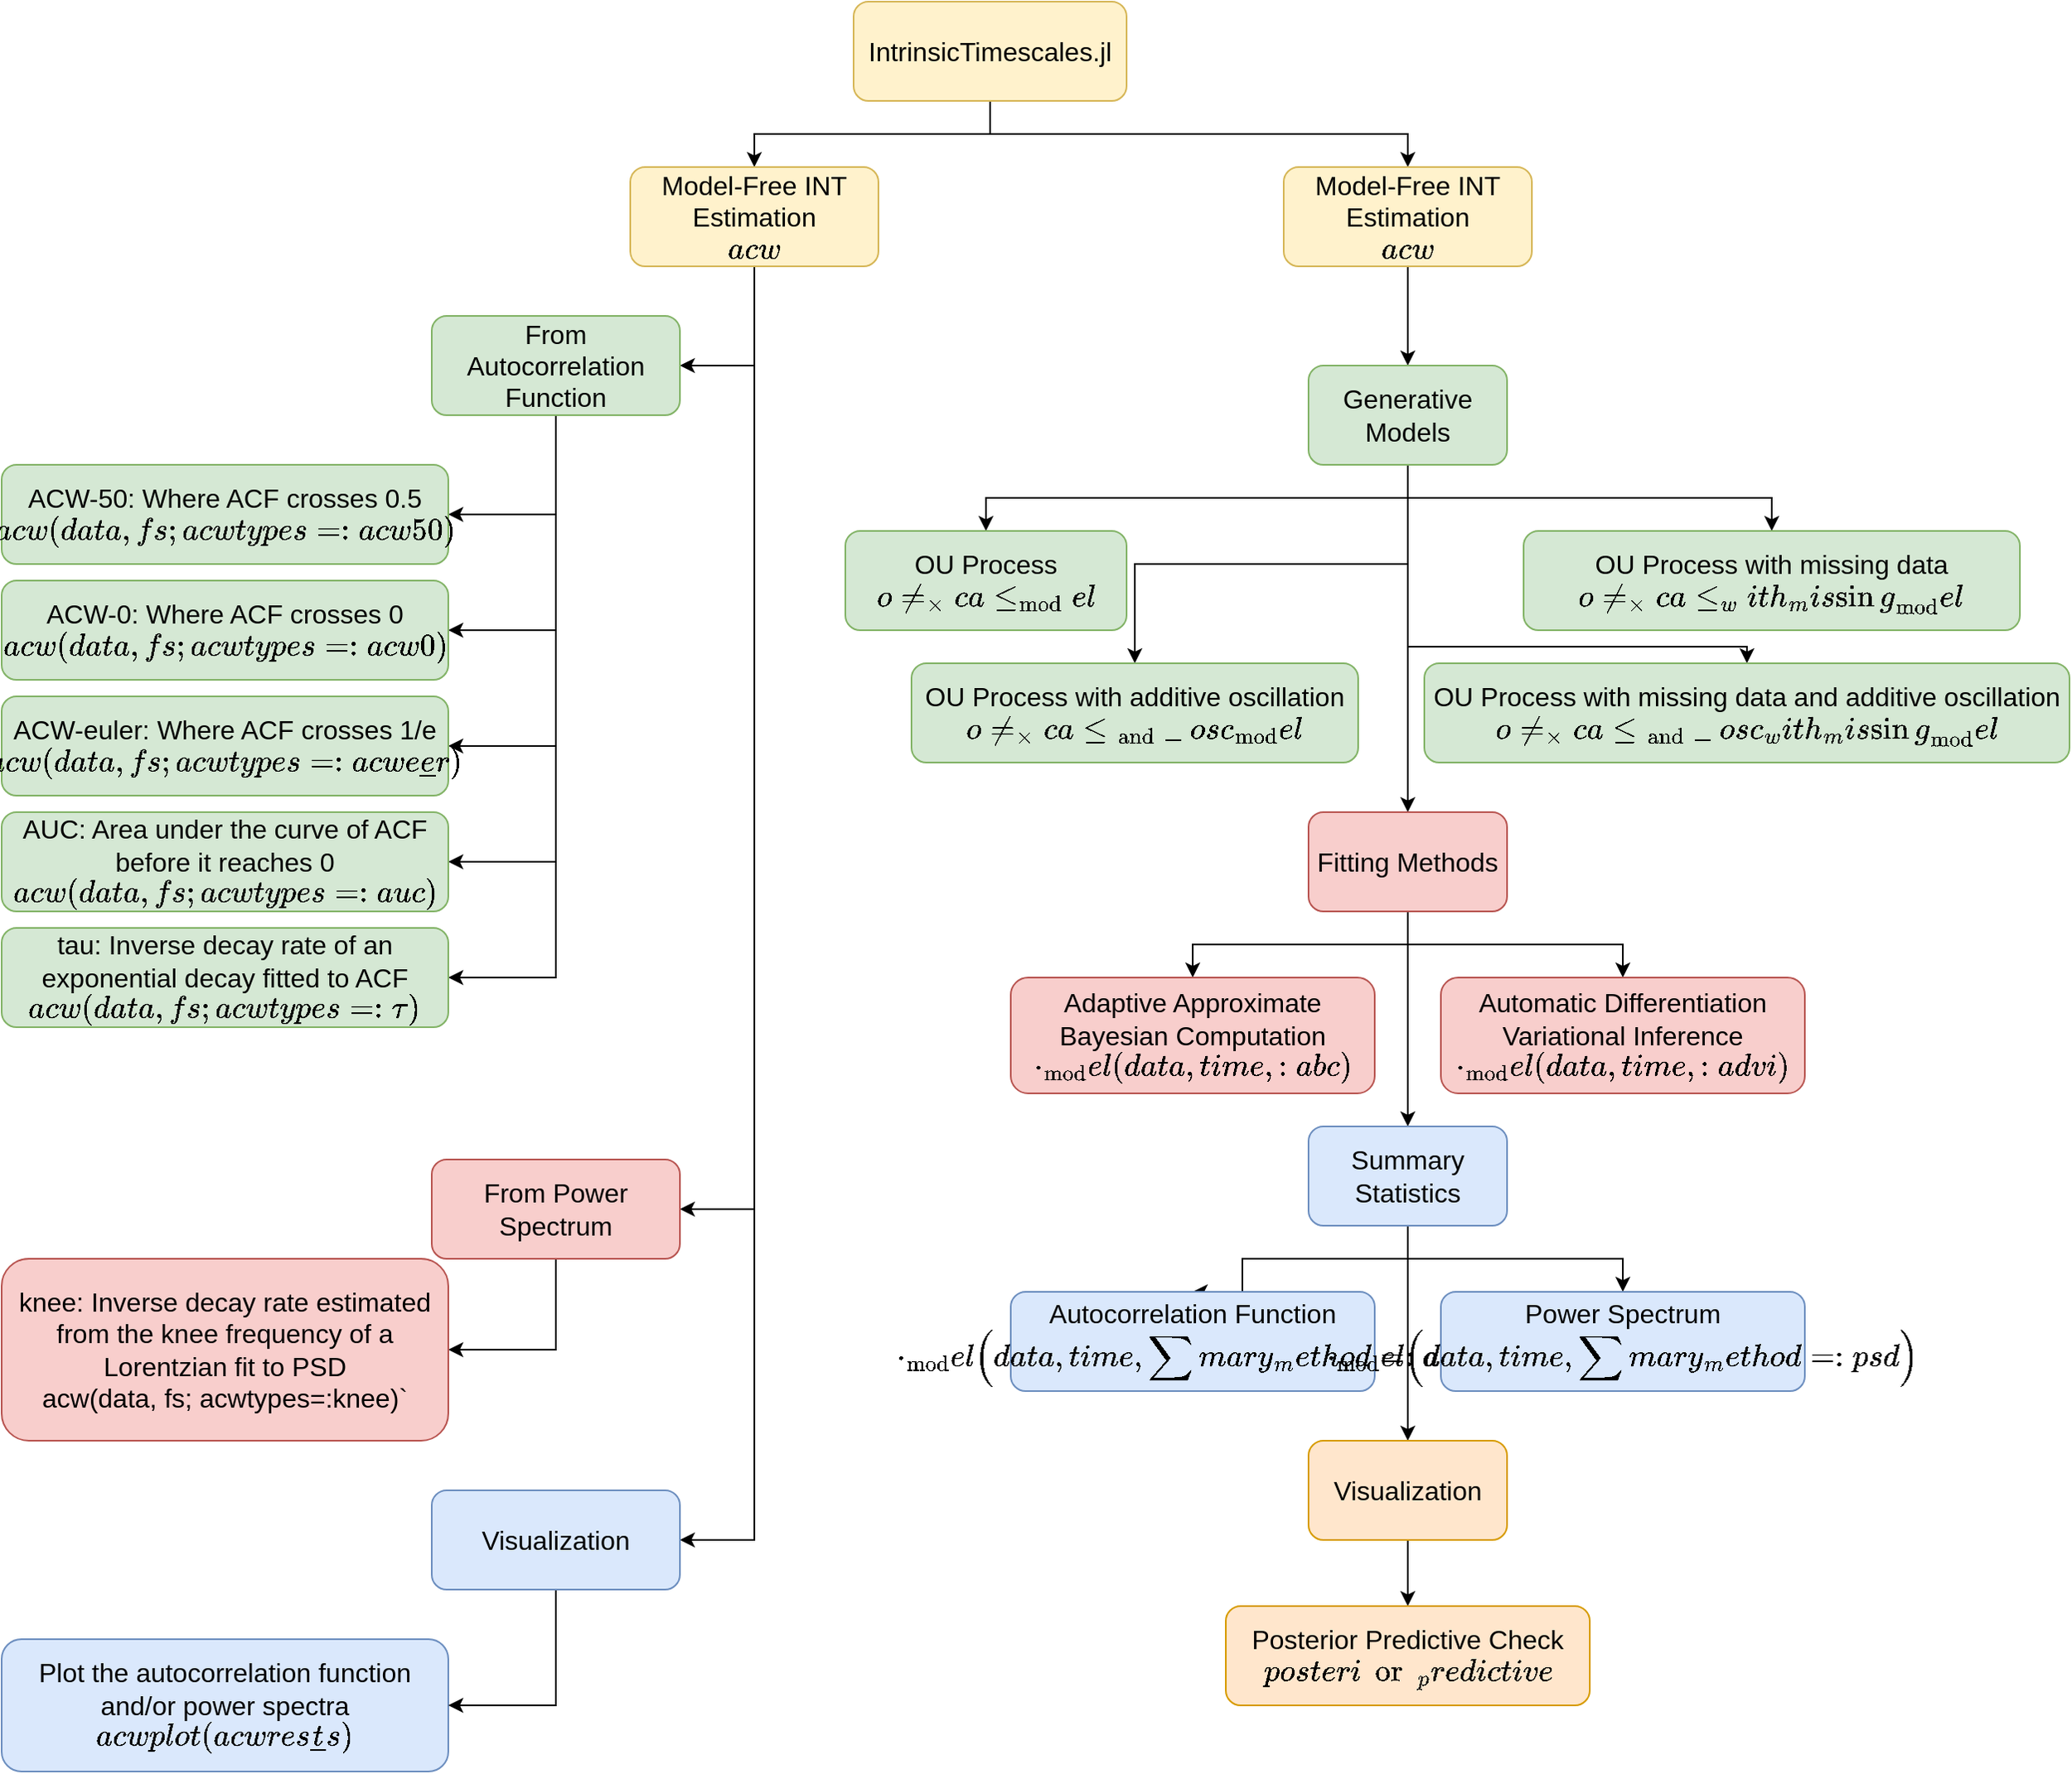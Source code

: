 <mxfile version="28.0.4">
  <diagram name="Page-1" id="7WM767m_bbh0yaHeV_5I">
    <mxGraphModel dx="4506" dy="1869" grid="1" gridSize="10" guides="1" tooltips="1" connect="1" arrows="1" fold="1" page="1" pageScale="1" pageWidth="850" pageHeight="1100" math="0" shadow="0">
      <root>
        <mxCell id="0" />
        <mxCell id="1" parent="0" />
        <mxCell id="1J8hHbY2x0F2kgIr5jKq-30" style="edgeStyle=orthogonalEdgeStyle;rounded=0;orthogonalLoop=1;jettySize=auto;html=1;exitX=0.5;exitY=1;exitDx=0;exitDy=0;fontSize=16;" edge="1" parent="1" source="1J8hHbY2x0F2kgIr5jKq-1" target="1J8hHbY2x0F2kgIr5jKq-2">
          <mxGeometry relative="1" as="geometry" />
        </mxCell>
        <mxCell id="1J8hHbY2x0F2kgIr5jKq-31" style="edgeStyle=orthogonalEdgeStyle;rounded=0;orthogonalLoop=1;jettySize=auto;html=1;exitX=0.5;exitY=1;exitDx=0;exitDy=0;entryX=0.5;entryY=0;entryDx=0;entryDy=0;fontSize=16;" edge="1" parent="1" source="1J8hHbY2x0F2kgIr5jKq-1" target="1J8hHbY2x0F2kgIr5jKq-4">
          <mxGeometry relative="1" as="geometry" />
        </mxCell>
        <mxCell id="1J8hHbY2x0F2kgIr5jKq-1" value="IntrinsicTimescales.jl" style="rounded=1;whiteSpace=wrap;html=1;fillColor=#fff2cc;strokeColor=#d6b656;fontSize=16;" vertex="1" parent="1">
          <mxGeometry x="305" y="10" width="165" height="60" as="geometry" />
        </mxCell>
        <mxCell id="1J8hHbY2x0F2kgIr5jKq-33" style="edgeStyle=orthogonalEdgeStyle;rounded=0;orthogonalLoop=1;jettySize=auto;html=1;exitX=0.5;exitY=1;exitDx=0;exitDy=0;entryX=1;entryY=0.5;entryDx=0;entryDy=0;fontSize=16;" edge="1" parent="1" source="1J8hHbY2x0F2kgIr5jKq-2" target="1J8hHbY2x0F2kgIr5jKq-10">
          <mxGeometry relative="1" as="geometry" />
        </mxCell>
        <mxCell id="1J8hHbY2x0F2kgIr5jKq-34" style="edgeStyle=orthogonalEdgeStyle;rounded=0;orthogonalLoop=1;jettySize=auto;html=1;exitX=0.5;exitY=1;exitDx=0;exitDy=0;entryX=1;entryY=0.5;entryDx=0;entryDy=0;fontSize=16;" edge="1" parent="1" source="1J8hHbY2x0F2kgIr5jKq-2" target="1J8hHbY2x0F2kgIr5jKq-25">
          <mxGeometry relative="1" as="geometry" />
        </mxCell>
        <mxCell id="1J8hHbY2x0F2kgIr5jKq-35" style="edgeStyle=orthogonalEdgeStyle;rounded=0;orthogonalLoop=1;jettySize=auto;html=1;exitX=0.5;exitY=1;exitDx=0;exitDy=0;entryX=1;entryY=0.5;entryDx=0;entryDy=0;fontSize=16;" edge="1" parent="1" source="1J8hHbY2x0F2kgIr5jKq-2" target="1J8hHbY2x0F2kgIr5jKq-32">
          <mxGeometry relative="1" as="geometry" />
        </mxCell>
        <mxCell id="1J8hHbY2x0F2kgIr5jKq-2" value="Model-Free INT Estimation&lt;div&gt;`acw`&lt;/div&gt;" style="rounded=1;whiteSpace=wrap;html=1;fillColor=#fff2cc;strokeColor=#d6b656;fontSize=16;" vertex="1" parent="1">
          <mxGeometry x="170" y="110" width="150" height="60" as="geometry" />
        </mxCell>
        <mxCell id="1J8hHbY2x0F2kgIr5jKq-43" style="edgeStyle=orthogonalEdgeStyle;rounded=0;orthogonalLoop=1;jettySize=auto;html=1;exitX=0.5;exitY=1;exitDx=0;exitDy=0;entryX=0.5;entryY=0;entryDx=0;entryDy=0;fontSize=16;" edge="1" parent="1" source="1J8hHbY2x0F2kgIr5jKq-4" target="1J8hHbY2x0F2kgIr5jKq-5">
          <mxGeometry relative="1" as="geometry" />
        </mxCell>
        <mxCell id="1J8hHbY2x0F2kgIr5jKq-4" value="Model-Free INT Estimation&lt;div&gt;`acw`&lt;/div&gt;" style="rounded=1;whiteSpace=wrap;html=1;fillColor=#fff2cc;strokeColor=#d6b656;fontSize=16;" vertex="1" parent="1">
          <mxGeometry x="565" y="110" width="150" height="60" as="geometry" />
        </mxCell>
        <mxCell id="1J8hHbY2x0F2kgIr5jKq-44" style="edgeStyle=orthogonalEdgeStyle;rounded=0;orthogonalLoop=1;jettySize=auto;html=1;exitX=0.5;exitY=1;exitDx=0;exitDy=0;entryX=0.5;entryY=0;entryDx=0;entryDy=0;fontSize=16;" edge="1" parent="1" source="1J8hHbY2x0F2kgIr5jKq-5" target="1J8hHbY2x0F2kgIr5jKq-6">
          <mxGeometry relative="1" as="geometry" />
        </mxCell>
        <mxCell id="1J8hHbY2x0F2kgIr5jKq-45" style="edgeStyle=orthogonalEdgeStyle;rounded=0;orthogonalLoop=1;jettySize=auto;html=1;exitX=0.5;exitY=1;exitDx=0;exitDy=0;fontSize=16;" edge="1" parent="1" source="1J8hHbY2x0F2kgIr5jKq-5" target="1J8hHbY2x0F2kgIr5jKq-7">
          <mxGeometry relative="1" as="geometry" />
        </mxCell>
        <mxCell id="1J8hHbY2x0F2kgIr5jKq-46" style="edgeStyle=orthogonalEdgeStyle;rounded=0;orthogonalLoop=1;jettySize=auto;html=1;exitX=0.5;exitY=1;exitDx=0;exitDy=0;entryX=0.5;entryY=0;entryDx=0;entryDy=0;fontSize=16;" edge="1" parent="1" source="1J8hHbY2x0F2kgIr5jKq-5" target="1J8hHbY2x0F2kgIr5jKq-8">
          <mxGeometry relative="1" as="geometry" />
        </mxCell>
        <mxCell id="1J8hHbY2x0F2kgIr5jKq-47" style="edgeStyle=orthogonalEdgeStyle;rounded=0;orthogonalLoop=1;jettySize=auto;html=1;exitX=0.5;exitY=1;exitDx=0;exitDy=0;entryX=0.5;entryY=0;entryDx=0;entryDy=0;fontSize=16;" edge="1" parent="1" source="1J8hHbY2x0F2kgIr5jKq-5" target="1J8hHbY2x0F2kgIr5jKq-9">
          <mxGeometry relative="1" as="geometry">
            <Array as="points">
              <mxPoint x="640" y="400" />
            </Array>
          </mxGeometry>
        </mxCell>
        <mxCell id="1J8hHbY2x0F2kgIr5jKq-48" style="edgeStyle=orthogonalEdgeStyle;rounded=0;orthogonalLoop=1;jettySize=auto;html=1;exitX=0.5;exitY=1;exitDx=0;exitDy=0;entryX=0.5;entryY=0;entryDx=0;entryDy=0;fontSize=16;" edge="1" parent="1" source="1J8hHbY2x0F2kgIr5jKq-5" target="1J8hHbY2x0F2kgIr5jKq-11">
          <mxGeometry relative="1" as="geometry" />
        </mxCell>
        <mxCell id="1J8hHbY2x0F2kgIr5jKq-5" value="Generative Models" style="rounded=1;whiteSpace=wrap;html=1;fillColor=#d5e8d4;strokeColor=#82b366;fontSize=16;" vertex="1" parent="1">
          <mxGeometry x="580" y="230" width="120" height="60" as="geometry" />
        </mxCell>
        <mxCell id="1J8hHbY2x0F2kgIr5jKq-6" value="OU Process&lt;div&gt;`one_timescale_model`&lt;/div&gt;" style="rounded=1;whiteSpace=wrap;html=1;fillColor=#d5e8d4;strokeColor=#82b366;fontSize=16;" vertex="1" parent="1">
          <mxGeometry x="300" y="330" width="170" height="60" as="geometry" />
        </mxCell>
        <mxCell id="1J8hHbY2x0F2kgIr5jKq-7" value="OU Process with additive oscillation&lt;div&gt;`one_timescale_and_osc_model`&lt;/div&gt;" style="rounded=1;whiteSpace=wrap;html=1;fillColor=#d5e8d4;strokeColor=#82b366;fontSize=16;" vertex="1" parent="1">
          <mxGeometry x="340" y="410" width="270" height="60" as="geometry" />
        </mxCell>
        <mxCell id="1J8hHbY2x0F2kgIr5jKq-8" value="OU Process with missing data&lt;div&gt;`one_timescale_with_missing_model`&lt;/div&gt;" style="rounded=1;whiteSpace=wrap;html=1;fillColor=#d5e8d4;strokeColor=#82b366;fontSize=16;" vertex="1" parent="1">
          <mxGeometry x="710" y="330" width="300" height="60" as="geometry" />
        </mxCell>
        <mxCell id="1J8hHbY2x0F2kgIr5jKq-9" value="OU Process with missing data and additive oscillation&lt;div&gt;`one_timescale_and_osc_with_missing_model`&lt;/div&gt;" style="rounded=1;whiteSpace=wrap;html=1;fillColor=#d5e8d4;strokeColor=#82b366;fontSize=16;" vertex="1" parent="1">
          <mxGeometry x="650" y="410" width="390" height="60" as="geometry" />
        </mxCell>
        <mxCell id="1J8hHbY2x0F2kgIr5jKq-36" style="edgeStyle=orthogonalEdgeStyle;rounded=0;orthogonalLoop=1;jettySize=auto;html=1;exitX=0.5;exitY=1;exitDx=0;exitDy=0;entryX=1;entryY=0.5;entryDx=0;entryDy=0;fontSize=16;" edge="1" parent="1" source="1J8hHbY2x0F2kgIr5jKq-10" target="1J8hHbY2x0F2kgIr5jKq-19">
          <mxGeometry relative="1" as="geometry" />
        </mxCell>
        <mxCell id="1J8hHbY2x0F2kgIr5jKq-37" style="edgeStyle=orthogonalEdgeStyle;rounded=0;orthogonalLoop=1;jettySize=auto;html=1;exitX=0.5;exitY=1;exitDx=0;exitDy=0;entryX=1;entryY=0.5;entryDx=0;entryDy=0;fontSize=16;" edge="1" parent="1" source="1J8hHbY2x0F2kgIr5jKq-10" target="1J8hHbY2x0F2kgIr5jKq-20">
          <mxGeometry relative="1" as="geometry" />
        </mxCell>
        <mxCell id="1J8hHbY2x0F2kgIr5jKq-38" style="edgeStyle=orthogonalEdgeStyle;rounded=0;orthogonalLoop=1;jettySize=auto;html=1;exitX=0.5;exitY=1;exitDx=0;exitDy=0;entryX=1;entryY=0.5;entryDx=0;entryDy=0;fontSize=16;" edge="1" parent="1" source="1J8hHbY2x0F2kgIr5jKq-10" target="1J8hHbY2x0F2kgIr5jKq-21">
          <mxGeometry relative="1" as="geometry" />
        </mxCell>
        <mxCell id="1J8hHbY2x0F2kgIr5jKq-39" style="edgeStyle=orthogonalEdgeStyle;rounded=0;orthogonalLoop=1;jettySize=auto;html=1;exitX=0.5;exitY=1;exitDx=0;exitDy=0;entryX=1;entryY=0.5;entryDx=0;entryDy=0;fontSize=16;" edge="1" parent="1" source="1J8hHbY2x0F2kgIr5jKq-10" target="1J8hHbY2x0F2kgIr5jKq-22">
          <mxGeometry relative="1" as="geometry" />
        </mxCell>
        <mxCell id="1J8hHbY2x0F2kgIr5jKq-40" style="edgeStyle=orthogonalEdgeStyle;rounded=0;orthogonalLoop=1;jettySize=auto;html=1;exitX=0.5;exitY=1;exitDx=0;exitDy=0;entryX=1;entryY=0.5;entryDx=0;entryDy=0;fontSize=16;" edge="1" parent="1" source="1J8hHbY2x0F2kgIr5jKq-10" target="1J8hHbY2x0F2kgIr5jKq-23">
          <mxGeometry relative="1" as="geometry" />
        </mxCell>
        <mxCell id="1J8hHbY2x0F2kgIr5jKq-10" value="From Autocorrelation Function" style="rounded=1;whiteSpace=wrap;html=1;fillColor=#d5e8d4;strokeColor=#82b366;fontSize=16;" vertex="1" parent="1">
          <mxGeometry x="50" y="200" width="150" height="60" as="geometry" />
        </mxCell>
        <mxCell id="1J8hHbY2x0F2kgIr5jKq-49" style="edgeStyle=orthogonalEdgeStyle;rounded=0;orthogonalLoop=1;jettySize=auto;html=1;exitX=0.5;exitY=1;exitDx=0;exitDy=0;entryX=0.5;entryY=0;entryDx=0;entryDy=0;fontSize=16;" edge="1" parent="1" source="1J8hHbY2x0F2kgIr5jKq-11" target="1J8hHbY2x0F2kgIr5jKq-12">
          <mxGeometry relative="1" as="geometry" />
        </mxCell>
        <mxCell id="1J8hHbY2x0F2kgIr5jKq-50" style="edgeStyle=orthogonalEdgeStyle;rounded=0;orthogonalLoop=1;jettySize=auto;html=1;exitX=0.5;exitY=1;exitDx=0;exitDy=0;fontSize=16;" edge="1" parent="1" source="1J8hHbY2x0F2kgIr5jKq-11" target="1J8hHbY2x0F2kgIr5jKq-13">
          <mxGeometry relative="1" as="geometry" />
        </mxCell>
        <mxCell id="1J8hHbY2x0F2kgIr5jKq-51" style="edgeStyle=orthogonalEdgeStyle;rounded=0;orthogonalLoop=1;jettySize=auto;html=1;exitX=0.5;exitY=1;exitDx=0;exitDy=0;entryX=0.5;entryY=0;entryDx=0;entryDy=0;fontSize=16;" edge="1" parent="1" source="1J8hHbY2x0F2kgIr5jKq-11" target="1J8hHbY2x0F2kgIr5jKq-14">
          <mxGeometry relative="1" as="geometry" />
        </mxCell>
        <mxCell id="1J8hHbY2x0F2kgIr5jKq-11" value="Fitting Methods" style="rounded=1;whiteSpace=wrap;html=1;fillColor=#f8cecc;strokeColor=#b85450;fontSize=16;" vertex="1" parent="1">
          <mxGeometry x="580" y="500" width="120" height="60" as="geometry" />
        </mxCell>
        <mxCell id="1J8hHbY2x0F2kgIr5jKq-12" value="Adaptive Approximate Bayesian Computation&lt;div&gt;`*_model(data, time, :abc)`&lt;/div&gt;" style="rounded=1;whiteSpace=wrap;html=1;fillColor=#f8cecc;strokeColor=#b85450;fontSize=16;" vertex="1" parent="1">
          <mxGeometry x="400" y="600" width="220" height="70" as="geometry" />
        </mxCell>
        <mxCell id="1J8hHbY2x0F2kgIr5jKq-13" value="Automatic Differentiation Variational Inference&lt;div&gt;`*_model(data, time, :advi)`&lt;/div&gt;" style="rounded=1;whiteSpace=wrap;html=1;fillColor=#f8cecc;strokeColor=#b85450;fontSize=16;" vertex="1" parent="1">
          <mxGeometry x="660" y="600" width="220" height="70" as="geometry" />
        </mxCell>
        <mxCell id="1J8hHbY2x0F2kgIr5jKq-52" style="edgeStyle=orthogonalEdgeStyle;rounded=0;orthogonalLoop=1;jettySize=auto;html=1;exitX=0.5;exitY=1;exitDx=0;exitDy=0;entryX=0.5;entryY=0;entryDx=0;entryDy=0;fontSize=16;" edge="1" parent="1" source="1J8hHbY2x0F2kgIr5jKq-14" target="1J8hHbY2x0F2kgIr5jKq-15">
          <mxGeometry relative="1" as="geometry">
            <Array as="points">
              <mxPoint x="640" y="770" />
              <mxPoint x="540" y="770" />
            </Array>
          </mxGeometry>
        </mxCell>
        <mxCell id="1J8hHbY2x0F2kgIr5jKq-53" style="edgeStyle=orthogonalEdgeStyle;rounded=0;orthogonalLoop=1;jettySize=auto;html=1;exitX=0.5;exitY=1;exitDx=0;exitDy=0;fontSize=16;" edge="1" parent="1" source="1J8hHbY2x0F2kgIr5jKq-14" target="1J8hHbY2x0F2kgIr5jKq-16">
          <mxGeometry relative="1" as="geometry" />
        </mxCell>
        <mxCell id="1J8hHbY2x0F2kgIr5jKq-54" style="edgeStyle=orthogonalEdgeStyle;rounded=0;orthogonalLoop=1;jettySize=auto;html=1;exitX=0.5;exitY=1;exitDx=0;exitDy=0;fontSize=16;" edge="1" parent="1" source="1J8hHbY2x0F2kgIr5jKq-14" target="1J8hHbY2x0F2kgIr5jKq-17">
          <mxGeometry relative="1" as="geometry" />
        </mxCell>
        <mxCell id="1J8hHbY2x0F2kgIr5jKq-14" value="Summary Statistics" style="rounded=1;whiteSpace=wrap;html=1;fillColor=#dae8fc;strokeColor=#6c8ebf;fontSize=16;" vertex="1" parent="1">
          <mxGeometry x="580" y="690" width="120" height="60" as="geometry" />
        </mxCell>
        <mxCell id="1J8hHbY2x0F2kgIr5jKq-15" value="Autocorrelation Function&lt;div&gt;`*_model(data, time, summary_method=:acf)`&lt;/div&gt;" style="rounded=1;whiteSpace=wrap;html=1;fillColor=#dae8fc;strokeColor=#6c8ebf;fontSize=16;" vertex="1" parent="1">
          <mxGeometry x="400" y="790" width="220" height="60" as="geometry" />
        </mxCell>
        <mxCell id="1J8hHbY2x0F2kgIr5jKq-16" value="Power Spectrum&lt;div&gt;`*_model(data, time, summary_method=:psd)`&lt;/div&gt;" style="rounded=1;whiteSpace=wrap;html=1;fillColor=#dae8fc;strokeColor=#6c8ebf;fontSize=16;" vertex="1" parent="1">
          <mxGeometry x="660" y="790" width="220" height="60" as="geometry" />
        </mxCell>
        <mxCell id="1J8hHbY2x0F2kgIr5jKq-55" style="edgeStyle=orthogonalEdgeStyle;rounded=0;orthogonalLoop=1;jettySize=auto;html=1;exitX=0.5;exitY=1;exitDx=0;exitDy=0;entryX=0.5;entryY=0;entryDx=0;entryDy=0;fontSize=16;" edge="1" parent="1" source="1J8hHbY2x0F2kgIr5jKq-17" target="1J8hHbY2x0F2kgIr5jKq-18">
          <mxGeometry relative="1" as="geometry" />
        </mxCell>
        <mxCell id="1J8hHbY2x0F2kgIr5jKq-17" value="Visualization" style="rounded=1;whiteSpace=wrap;html=1;fillColor=#ffe6cc;strokeColor=#d79b00;fontSize=16;" vertex="1" parent="1">
          <mxGeometry x="580" y="880" width="120" height="60" as="geometry" />
        </mxCell>
        <mxCell id="1J8hHbY2x0F2kgIr5jKq-18" value="Posterior Predictive Check&lt;div&gt;`posterior_predictive`&lt;/div&gt;" style="rounded=1;whiteSpace=wrap;html=1;fillColor=#ffe6cc;strokeColor=#d79b00;fontSize=16;" vertex="1" parent="1">
          <mxGeometry x="530" y="980" width="220" height="60" as="geometry" />
        </mxCell>
        <mxCell id="1J8hHbY2x0F2kgIr5jKq-19" value="ACW-50: Where ACF crosses 0.5&lt;div&gt;`acw(data, fs; acwtypes=:acw50)`&lt;/div&gt;" style="rounded=1;whiteSpace=wrap;html=1;fillColor=#d5e8d4;strokeColor=#82b366;fontSize=16;" vertex="1" parent="1">
          <mxGeometry x="-210" y="290" width="270" height="60" as="geometry" />
        </mxCell>
        <mxCell id="1J8hHbY2x0F2kgIr5jKq-20" value="ACW-0: Where ACF crosses 0&lt;div&gt;`acw(data, fs; acwtypes=:acw0)`&lt;/div&gt;" style="rounded=1;whiteSpace=wrap;html=1;fillColor=#d5e8d4;strokeColor=#82b366;fontSize=16;" vertex="1" parent="1">
          <mxGeometry x="-210" y="360" width="270" height="60" as="geometry" />
        </mxCell>
        <mxCell id="1J8hHbY2x0F2kgIr5jKq-21" value="ACW-euler: Where ACF crosses 1/e&lt;div&gt;`acw(data, fs; acwtypes=:acweuler)`&lt;/div&gt;" style="rounded=1;whiteSpace=wrap;html=1;fillColor=#d5e8d4;strokeColor=#82b366;fontSize=16;" vertex="1" parent="1">
          <mxGeometry x="-210" y="430" width="270" height="60" as="geometry" />
        </mxCell>
        <mxCell id="1J8hHbY2x0F2kgIr5jKq-22" value="AUC: Area under the curve of ACF before it reaches 0&lt;div&gt;`acw(data, fs; acwtypes=:auc)`&lt;/div&gt;" style="rounded=1;whiteSpace=wrap;html=1;fillColor=#d5e8d4;strokeColor=#82b366;fontSize=16;" vertex="1" parent="1">
          <mxGeometry x="-210" y="500" width="270" height="60" as="geometry" />
        </mxCell>
        <mxCell id="1J8hHbY2x0F2kgIr5jKq-23" value="tau: Inverse decay rate of an exponential decay fitted to ACF&lt;div&gt;`acw(data, fs; acwtypes=:tau)`&lt;/div&gt;" style="rounded=1;whiteSpace=wrap;html=1;fillColor=#d5e8d4;strokeColor=#82b366;fontSize=16;" vertex="1" parent="1">
          <mxGeometry x="-210" y="570" width="270" height="60" as="geometry" />
        </mxCell>
        <mxCell id="1J8hHbY2x0F2kgIr5jKq-41" style="edgeStyle=orthogonalEdgeStyle;rounded=0;orthogonalLoop=1;jettySize=auto;html=1;exitX=0.5;exitY=1;exitDx=0;exitDy=0;entryX=1;entryY=0.5;entryDx=0;entryDy=0;fontSize=16;" edge="1" parent="1" source="1J8hHbY2x0F2kgIr5jKq-25" target="1J8hHbY2x0F2kgIr5jKq-26">
          <mxGeometry relative="1" as="geometry" />
        </mxCell>
        <mxCell id="1J8hHbY2x0F2kgIr5jKq-25" value="From Power Spectrum" style="rounded=1;whiteSpace=wrap;html=1;fillColor=#f8cecc;strokeColor=#b85450;fontSize=16;" vertex="1" parent="1">
          <mxGeometry x="50" y="710" width="150" height="60" as="geometry" />
        </mxCell>
        <mxCell id="1J8hHbY2x0F2kgIr5jKq-26" value="knee: Inverse decay rate estimated from the knee frequency of a Lorentzian fit to PSD&lt;div&gt;acw(data, fs; acwtypes=:knee)`&lt;/div&gt;" style="rounded=1;whiteSpace=wrap;html=1;fillColor=#f8cecc;strokeColor=#b85450;fontSize=16;" vertex="1" parent="1">
          <mxGeometry x="-210" y="770" width="270" height="110" as="geometry" />
        </mxCell>
        <mxCell id="1J8hHbY2x0F2kgIr5jKq-29" value="Plot the autocorrelation function and/or power spectra&lt;div&gt;`acwplot(acwresults)`&lt;/div&gt;" style="rounded=1;whiteSpace=wrap;html=1;fillColor=#dae8fc;strokeColor=#6c8ebf;fontSize=16;" vertex="1" parent="1">
          <mxGeometry x="-210" y="1000" width="270" height="80" as="geometry" />
        </mxCell>
        <mxCell id="1J8hHbY2x0F2kgIr5jKq-42" style="edgeStyle=orthogonalEdgeStyle;rounded=0;orthogonalLoop=1;jettySize=auto;html=1;exitX=0.5;exitY=1;exitDx=0;exitDy=0;entryX=1;entryY=0.5;entryDx=0;entryDy=0;fontSize=16;" edge="1" parent="1" source="1J8hHbY2x0F2kgIr5jKq-32" target="1J8hHbY2x0F2kgIr5jKq-29">
          <mxGeometry relative="1" as="geometry" />
        </mxCell>
        <mxCell id="1J8hHbY2x0F2kgIr5jKq-32" value="Visualization" style="rounded=1;whiteSpace=wrap;html=1;fillColor=#dae8fc;strokeColor=#6c8ebf;fontSize=16;" vertex="1" parent="1">
          <mxGeometry x="50" y="910" width="150" height="60" as="geometry" />
        </mxCell>
      </root>
    </mxGraphModel>
  </diagram>
</mxfile>
